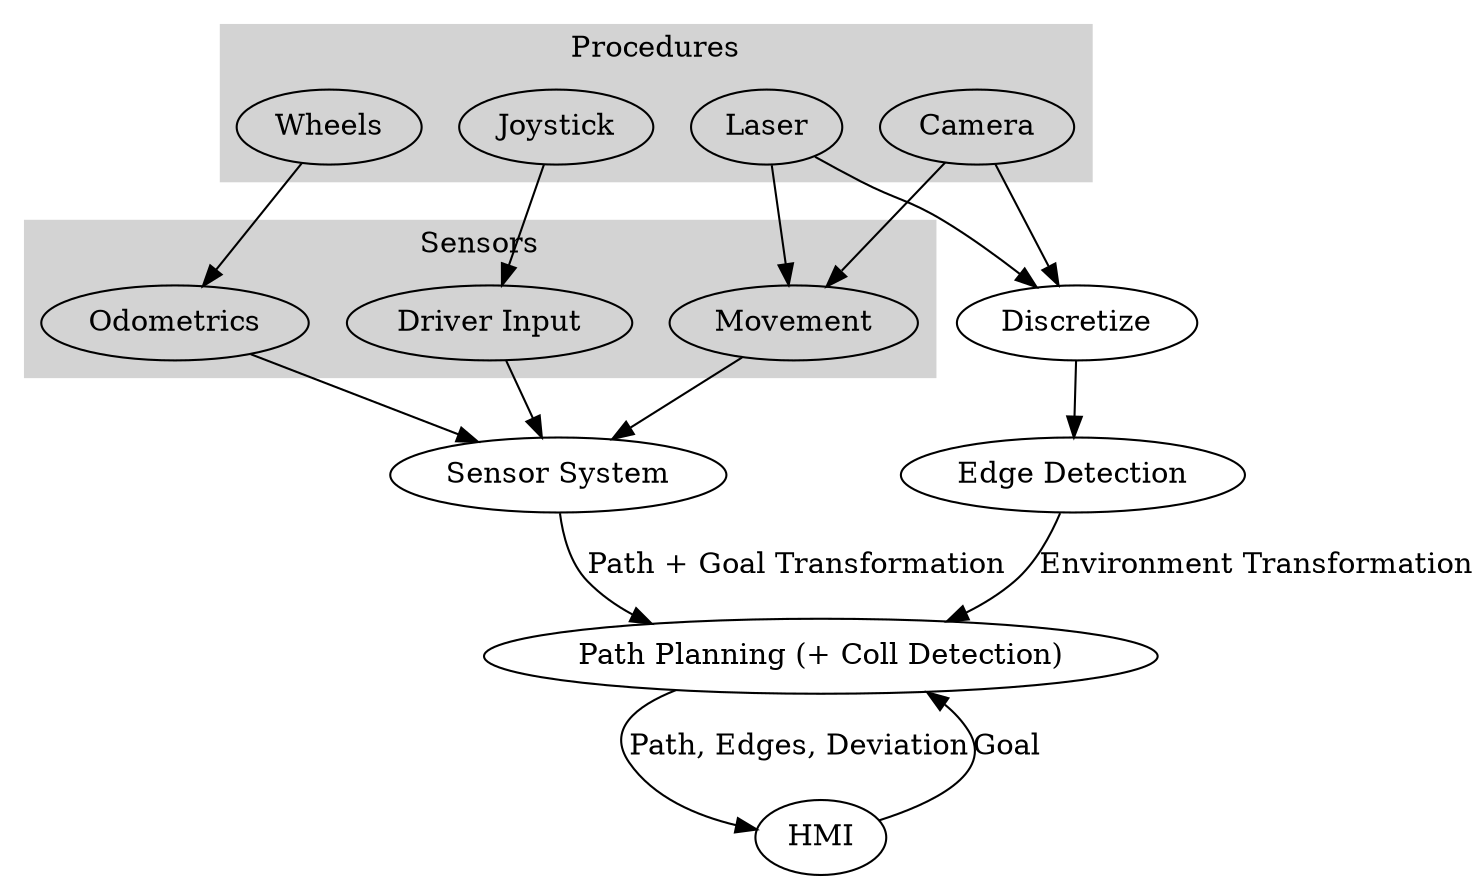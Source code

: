 digraph G {
	subgraph cluster_procedures {
		label=Procedures
		color=lightgrey
		style=filled
		Joystick
		Wheels
		Laser
		Camera
	}
	subgraph cluster_sensors {
		label=Sensors
		color=lightgrey
		style=filled
		"Driver Input"
		"Odometrics"
		Movement
	}
Joystick -> "Driver Input" -> "Sensor System"
Wheels -> Odometrics -> "Sensor System"
Laser -> Movement -> "Sensor System"
Camera -> Movement
Camera -> Discretize
Laser -> Discretize -> "Edge Detection"
"Edge Detection" -> "Path Planning (+ Coll Detection)" [label="Environment Transformation"]
"Sensor System" -> "Path Planning (+ Coll Detection)" [label="Path + Goal Transformation"]
"Path Planning (+ Coll Detection)" -> HMI [label="Path, Edges, Deviation"]
HMI -> "Path Planning (+ Coll Detection)" [label="Goal"]
}
